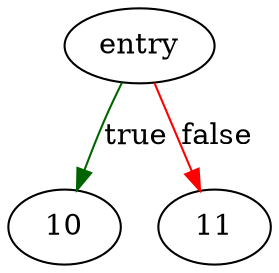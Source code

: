 digraph "quotearg_n_style_mem" {
	// Node definitions.
	4 [label=entry];
	10;
	11;

	// Edge definitions.
	4 -> 10 [
		color=darkgreen
		label=true
	];
	4 -> 11 [
		color=red
		label=false
	];
}